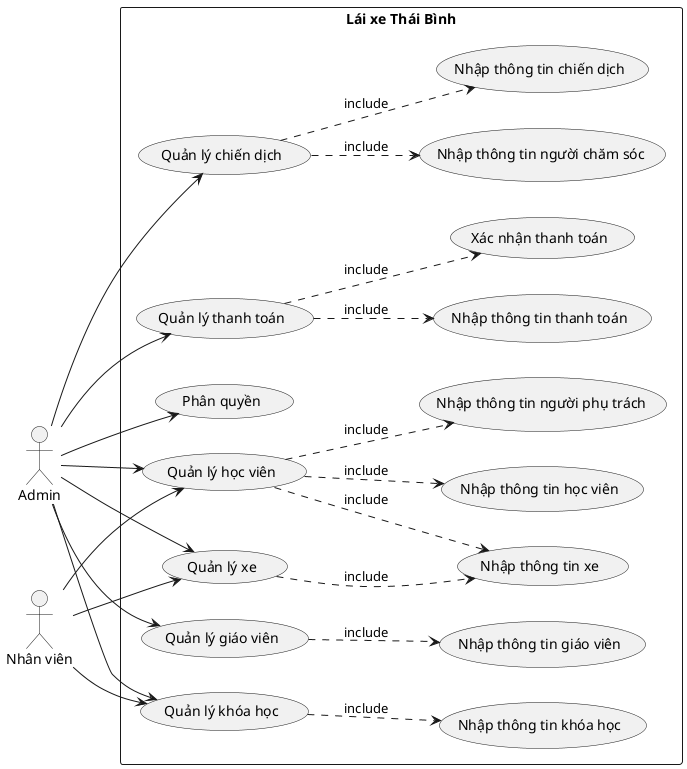 @startuml
left to right direction
actor Admin 
actor "Nhân viên" as Staff

rectangle "Lái xe Thái Bình" {
    usecase "Quản lý học viên" as UC01
    usecase "Quản lý xe" as UC02
    usecase "Quản lý giáo viên" as UC03
    usecase "Quản lý chiến dịch" as UC04
    usecase "Quản lý thanh toán" as UC05
    usecase "Quản lý khóa học" as UC06
    usecase "Nhập thông tin học viên" as UC07
    usecase "Nhập thông tin xe" as UC08
    usecase "Nhập thông tin giáo viên" as UC09
    usecase "Nhập thông tin người phụ trách" as UC10
    usecase "Nhập thông tin người chăm sóc" as UC11
    usecase "Nhập thông tin chiến dịch" as UC12
    usecase "Phân quyền" as UC13
    usecase "Nhập thông tin thanh toán" as UC14
    usecase "Nhập thông tin khóa học" as UC15
    usecase "Xác nhận thanh toán" as UC16
}
Admin --> UC01
Admin --> UC02
Admin --> UC03
Admin --> UC04
Admin --> UC05
Admin --> UC06
Admin --> UC13

Staff --> UC01
Staff --> UC02
Staff --> UC06

UC01 ..> UC07: include
UC01 ..> UC10: include
UC01 ..> UC08: include
UC02 ..> UC08: include
UC03 ..> UC09: include
UC04 ..> UC12: include
UC04 ..> UC11: include
UC05 ..> UC14: include
UC05 ..> UC16: include
UC06 ..> UC15: include

@enduml
